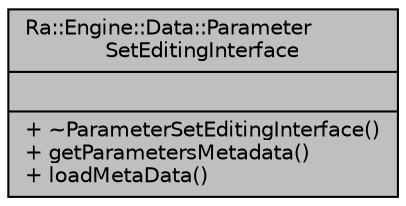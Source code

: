 digraph "Ra::Engine::Data::ParameterSetEditingInterface"
{
 // INTERACTIVE_SVG=YES
 // LATEX_PDF_SIZE
  edge [fontname="Helvetica",fontsize="10",labelfontname="Helvetica",labelfontsize="10"];
  node [fontname="Helvetica",fontsize="10",shape=record];
  Node1 [label="{Ra::Engine::Data::Parameter\lSetEditingInterface\n||+ ~ParameterSetEditingInterface()\l+ getParametersMetadata()\l+ loadMetaData()\l}",height=0.2,width=0.4,color="black", fillcolor="grey75", style="filled", fontcolor="black",tooltip=" "];
}
